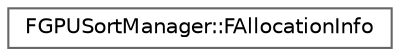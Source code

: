 digraph "Graphical Class Hierarchy"
{
 // INTERACTIVE_SVG=YES
 // LATEX_PDF_SIZE
  bgcolor="transparent";
  edge [fontname=Helvetica,fontsize=10,labelfontname=Helvetica,labelfontsize=10];
  node [fontname=Helvetica,fontsize=10,shape=box,height=0.2,width=0.4];
  rankdir="LR";
  Node0 [id="Node000000",label="FGPUSortManager::FAllocationInfo",height=0.2,width=0.4,color="grey40", fillcolor="white", style="filled",URL="$d7/db5/structFGPUSortManager_1_1FAllocationInfo.html",tooltip="Information about the bindings for a given sort task."];
}
